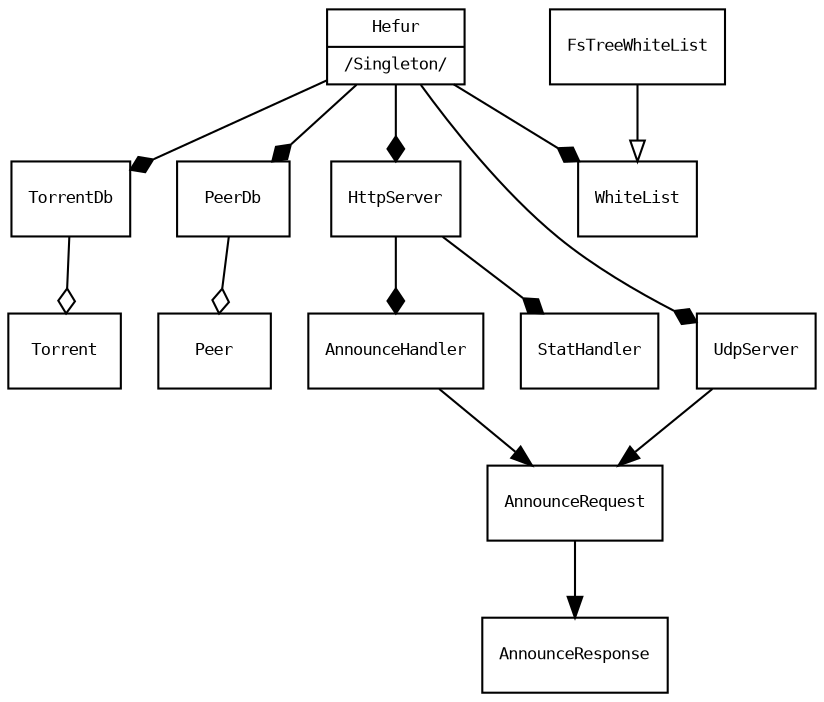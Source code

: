 # dot -T png design.dot >design.png && xv design.png

digraph Twinit
{
        fontname="monospace";
        fontsize=8;

        node [fontname="monospace",fontsize=8,shape="record"];
        edge [fontname="monospace",fontsize=8,shape="record"];

        Hefur [shape=record,label="{Hefur|/Singleton/}"];
        TorrentDb;
        Torrent;
        Peer;
        PeerDb;
        HttpServer;
        AnnounceHandler;
        StatHandler;
        UdpServer;
        WhiteList;
        FsTreeWhiteList;
        AnnounceRequest;
        AnnounceResponse;

        Hefur -> PeerDb [arrowhead=diamond];
        Hefur -> TorrentDb [arrowhead=diamond];
        Hefur -> WhiteList [arrowhead=diamond];
        Hefur -> HttpServer [arrowhead=diamond];
        Hefur -> UdpServer [arrowhead=diamond];

        PeerDb -> Peer [arrowhead=odiamond];

        TorrentDb -> Torrent [arrowhead=odiamond];

        HttpServer -> AnnounceHandler [arrowhead=diamond];
        HttpServer -> StatHandler [arrowhead=diamond];

        FsTreeWhiteList -> WhiteList [arrowhead=onormal];

        AnnounceHandler -> AnnounceRequest;
        UdpServer -> AnnounceRequest;

        AnnounceRequest -> AnnounceResponse;
}
